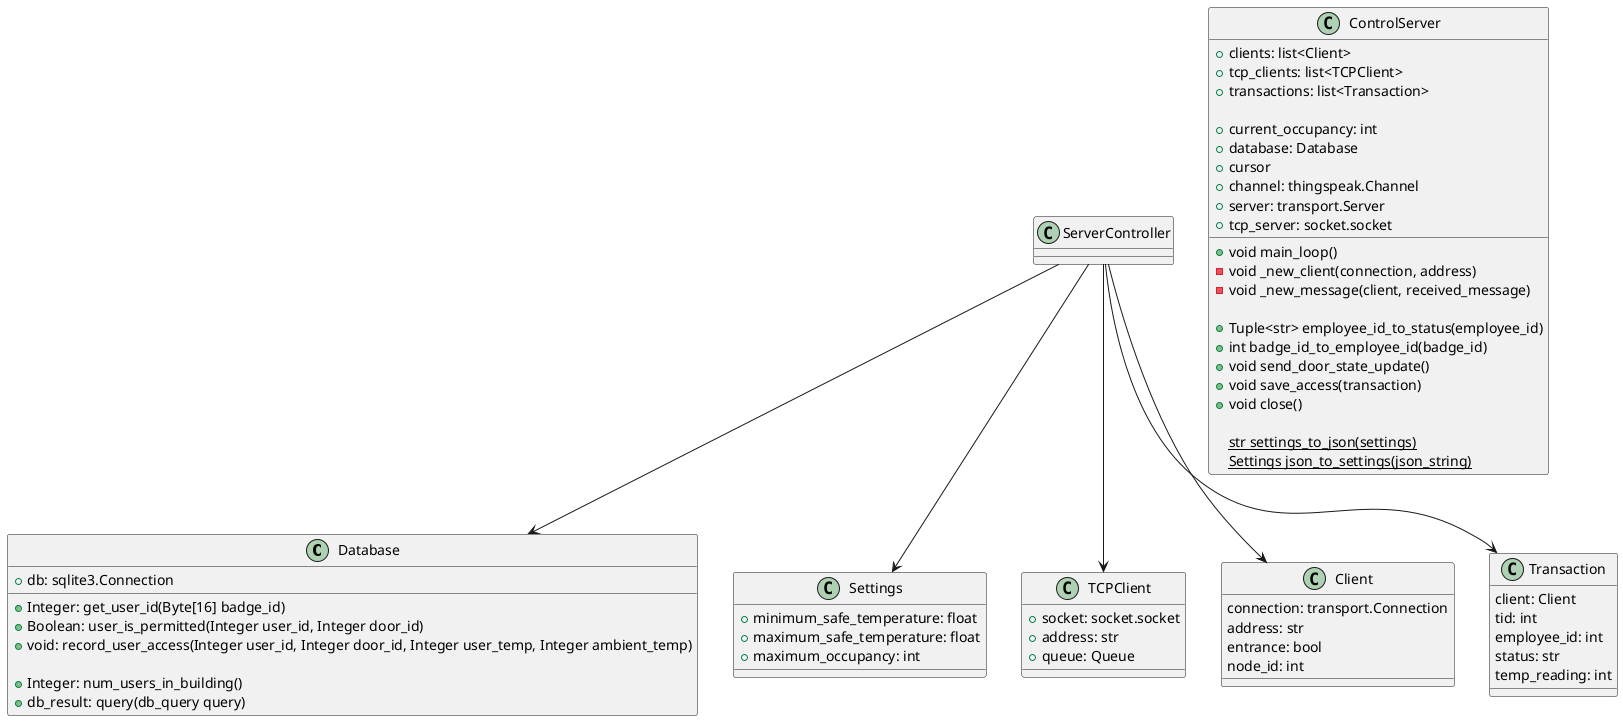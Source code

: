 ' Copyright (C) 2020 by Samuel Dewan
' Copyright (C) 2020 by Morgan Smith

@startuml

class Database {
    +db: sqlite3.Connection
    
    +Integer: get_user_id(Byte[16] badge_id)
    +Boolean: user_is_permitted(Integer user_id, Integer door_id)
    +void: record_user_access(Integer user_id, Integer door_id, Integer user_temp, Integer ambient_temp)

    +Integer: num_users_in_building()
    +db_result: query(db_query query)
}

class Settings {
    +minimum_safe_temperature: float
    +maximum_safe_temperature: float
    +maximum_occupancy: int
}

class TCPClient {
    +socket: socket.socket
    +address: str
    +queue: Queue
}

class Client {
    connection: transport.Connection
    address: str
    entrance: bool
    node_id: int
}

class Transaction {
    client: Client
    tid: int
    employee_id: int
    status: str
    temp_reading: int
}

class ControlServer {
    +clients: list<Client>
    +tcp_clients: list<TCPClient>
    +transactions: list<Transaction>

    +current_occupancy: int
    +database: Database
    +cursor
    +channel: thingspeak.Channel
    +server: transport.Server
    +tcp_server: socket.socket

    +void main_loop()
    -void _new_client(connection, address)
    -void _new_message(client, received_message)

    +Tuple<str> employee_id_to_status(employee_id)
    +int badge_id_to_employee_id(badge_id)
    +void send_door_state_update()
    +void save_access(transaction)
    +void close()
    
    {static} str settings_to_json(settings)
    {static} Settings json_to_settings(json_string)
}

ServerController --> Database
ServerController --> Settings
ServerController --> TCPClient
ServerController --> Client
ServerController --> Transaction

@enduml

